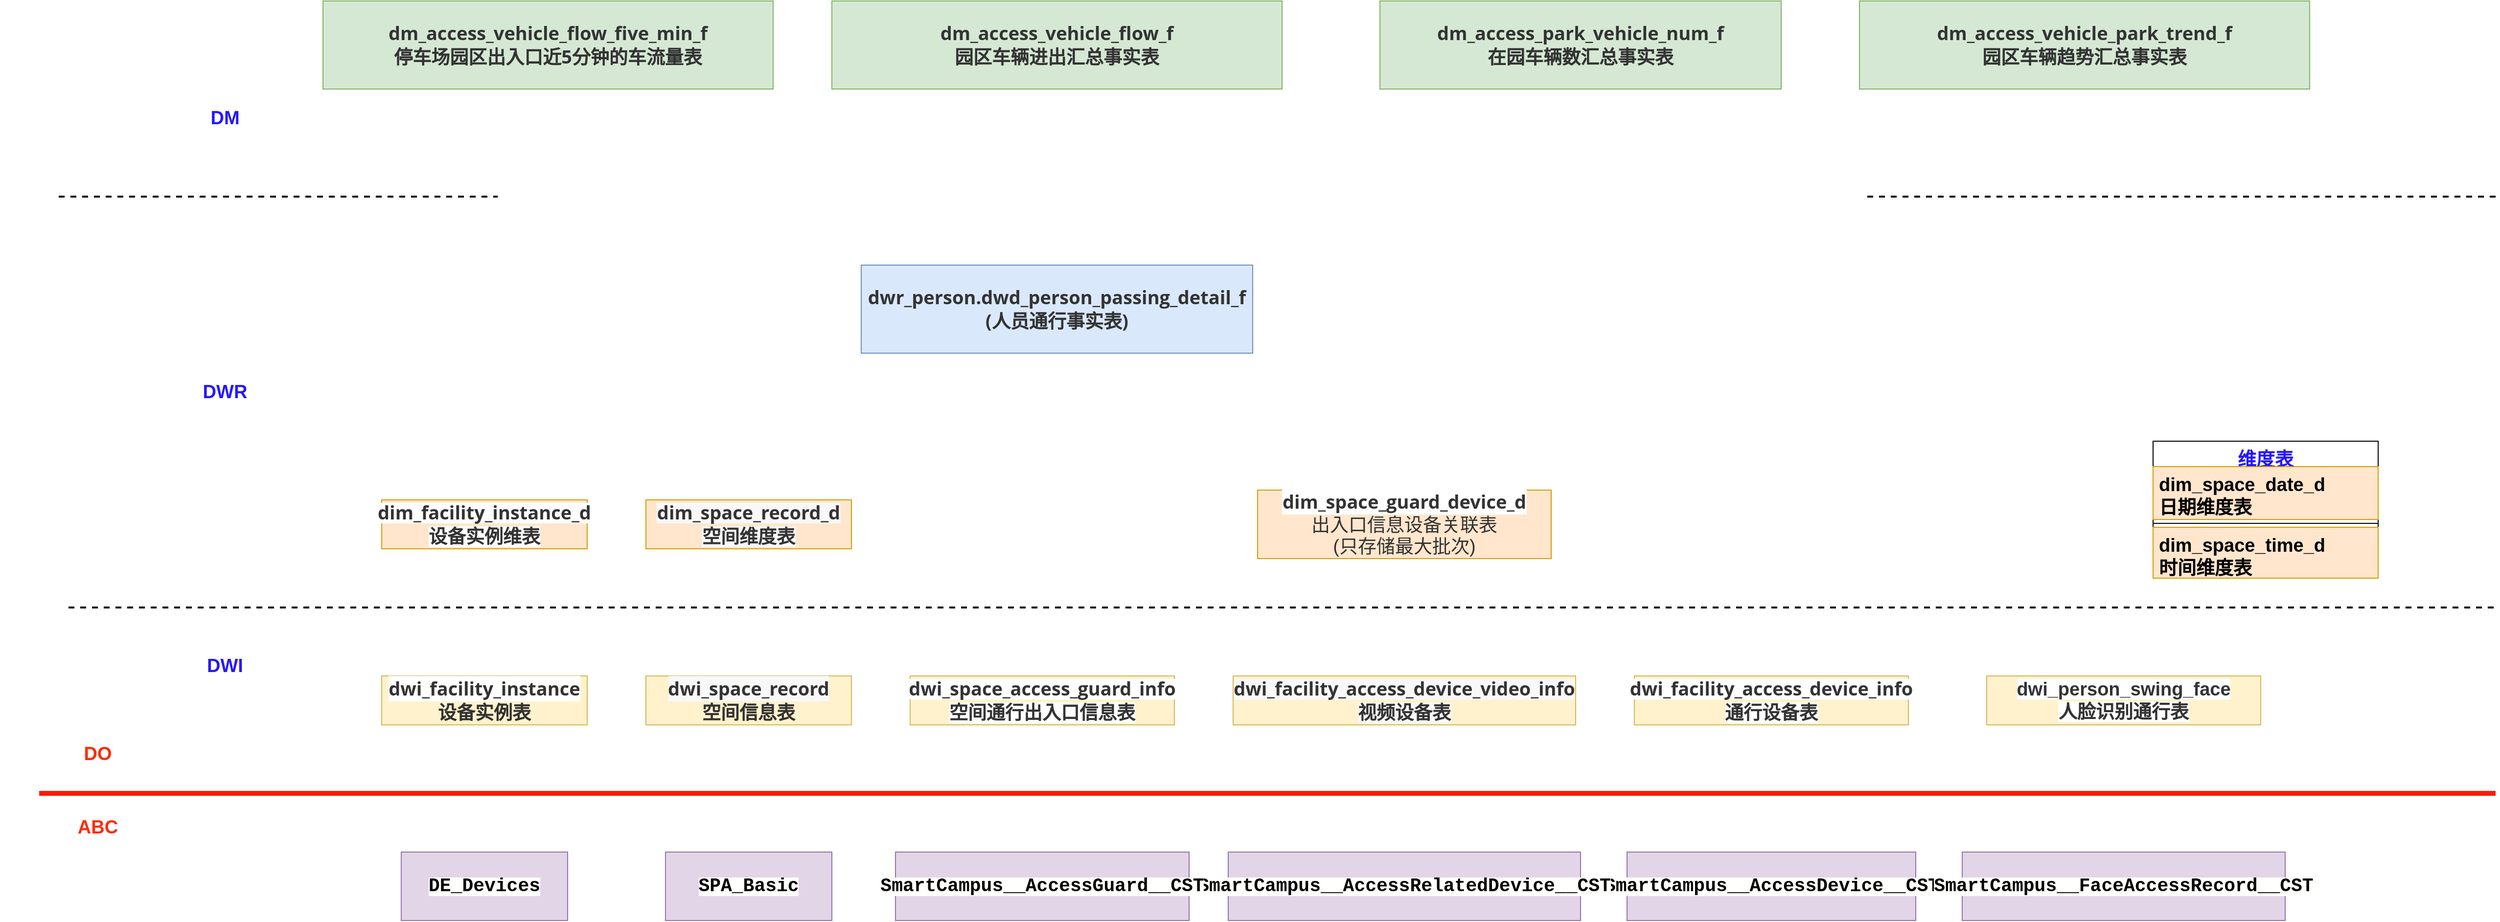 <mxfile version="14.3.2" type="github">
  <diagram id="R2lEEEUBdFMjLlhIrx00" name="Page-1">
    <mxGraphModel dx="3539" dy="1270" grid="1" gridSize="10" guides="1" tooltips="1" connect="1" arrows="1" fold="1" page="1" pageScale="1" pageWidth="1169" pageHeight="827" math="0" shadow="0" extFonts="Permanent Marker^https://fonts.googleapis.com/css?family=Permanent+Marker">
      <root>
        <mxCell id="0" />
        <mxCell id="1" parent="0" />
        <mxCell id="IkM9e0mJhmBElgOefRj0-1" value="" style="endArrow=none;html=1;fontSize=19;strokeColor=#FF1808;strokeWidth=5;" edge="1" parent="1">
          <mxGeometry width="50" height="50" relative="1" as="geometry">
            <mxPoint x="-30" y="850" as="sourcePoint" />
            <mxPoint x="2480" y="850" as="targetPoint" />
          </mxGeometry>
        </mxCell>
        <mxCell id="IkM9e0mJhmBElgOefRj0-3" value="&lt;span style=&quot;color: rgb(51, 51, 51); font-family: &amp;quot;open sans&amp;quot;, &amp;quot;clear sans&amp;quot;, &amp;quot;helvetica neue&amp;quot;, helvetica, arial, sans-serif; font-size: 19px; text-align: left; background-color: rgb(255, 255, 255);&quot;&gt;&lt;span style=&quot;font-size: 19px;&quot;&gt;dwi_facility_instance&lt;br style=&quot;font-size: 19px;&quot;&gt;&lt;/span&gt;&lt;/span&gt;&lt;span style=&quot;color: rgb(50, 50, 50); font-size: 19px; background-color: rgba(255, 255, 255, 0.01);&quot;&gt;设备实例表&lt;/span&gt;&lt;span style=&quot;color: rgb(51, 51, 51); font-family: &amp;quot;open sans&amp;quot;, &amp;quot;clear sans&amp;quot;, &amp;quot;helvetica neue&amp;quot;, helvetica, arial, sans-serif; font-size: 19px; text-align: left; background-color: rgb(255, 255, 255);&quot;&gt;&lt;span style=&quot;font-size: 19px;&quot;&gt;&lt;br style=&quot;font-size: 19px;&quot;&gt;&lt;/span&gt;&lt;/span&gt;" style="rounded=0;whiteSpace=wrap;html=1;fontStyle=1;fontSize=19;fillColor=#fff2cc;strokeColor=#d6b656;" vertex="1" parent="1">
          <mxGeometry x="320" y="730" width="210" height="50" as="geometry" />
        </mxCell>
        <mxCell id="IkM9e0mJhmBElgOefRj0-5" value="&lt;span style=&quot;color: rgb(51, 51, 51); font-family: &amp;quot;open sans&amp;quot;, &amp;quot;clear sans&amp;quot;, &amp;quot;helvetica neue&amp;quot;, helvetica, arial, sans-serif; font-size: 19px; text-align: left; background-color: rgb(248, 248, 248);&quot;&gt;&lt;span style=&quot;font-size: 19px;&quot;&gt;dwi_space_record&lt;br style=&quot;font-size: 19px;&quot;&gt;&lt;/span&gt;&lt;/span&gt;&lt;span style=&quot;color: rgb(50, 50, 50); font-size: 19px; background-color: rgba(255, 255, 255, 0.01);&quot;&gt;空间信息表&lt;/span&gt;&lt;span style=&quot;color: rgb(51, 51, 51); font-family: &amp;quot;open sans&amp;quot;, &amp;quot;clear sans&amp;quot;, &amp;quot;helvetica neue&amp;quot;, helvetica, arial, sans-serif; font-size: 19px; text-align: left; background-color: rgb(248, 248, 248);&quot;&gt;&lt;span style=&quot;font-size: 19px;&quot;&gt;&lt;br style=&quot;font-size: 19px;&quot;&gt;&lt;/span&gt;&lt;/span&gt;" style="rounded=0;whiteSpace=wrap;html=1;fontStyle=1;fontSize=19;fillColor=#fff2cc;strokeColor=#d6b656;" vertex="1" parent="1">
          <mxGeometry x="590" y="730" width="210" height="50" as="geometry" />
        </mxCell>
        <mxCell id="IkM9e0mJhmBElgOefRj0-7" value="&lt;span style=&quot;text-align: left; background-color: rgb(248, 248, 248); font-size: 19px;&quot;&gt;&lt;b style=&quot;color: rgb(51, 51, 51); font-family: &amp;quot;open sans&amp;quot;, &amp;quot;clear sans&amp;quot;, &amp;quot;helvetica neue&amp;quot;, helvetica, arial, sans-serif; font-size: 19px;&quot;&gt;dwi_facility_access_device_video_info&lt;/b&gt;&lt;br style=&quot;font-size: 19px;&quot;&gt;&lt;font color=&quot;#333333&quot; face=&quot;open sans, clear sans, helvetica neue, helvetica, arial, sans-serif&quot; style=&quot;font-size: 19px;&quot;&gt;&lt;b style=&quot;font-size: 19px;&quot;&gt;视频设备表&lt;/b&gt;&lt;/font&gt;&lt;br style=&quot;font-size: 19px;&quot;&gt;&lt;/span&gt;" style="rounded=0;whiteSpace=wrap;html=1;fontSize=19;fillColor=#fff2cc;strokeColor=#d6b656;" vertex="1" parent="1">
          <mxGeometry x="1190" y="730" width="350" height="50" as="geometry" />
        </mxCell>
        <mxCell id="IkM9e0mJhmBElgOefRj0-9" value="&lt;span style=&quot;text-align: left; background-color: rgb(255, 255, 255); font-size: 19px;&quot;&gt;&lt;span style=&quot;color: rgb(51, 51, 51); font-family: &amp;quot;open sans&amp;quot;, &amp;quot;clear sans&amp;quot;, &amp;quot;helvetica neue&amp;quot;, helvetica, arial, sans-serif; font-size: 19px;&quot;&gt;dwi_space_access_guard_info&lt;/span&gt;&lt;br style=&quot;font-size: 19px;&quot;&gt;&lt;font color=&quot;#333333&quot; face=&quot;open sans, clear sans, helvetica neue, helvetica, arial, sans-serif&quot; style=&quot;font-size: 19px;&quot;&gt;&lt;span style=&quot;font-size: 19px;&quot;&gt;&lt;span style=&quot;font-size: 19px;&quot;&gt;空间通行出入口信息表&lt;/span&gt;&lt;/span&gt;&lt;/font&gt;&lt;br style=&quot;font-size: 19px;&quot;&gt;&lt;/span&gt;" style="rounded=0;whiteSpace=wrap;html=1;fontStyle=1;fontSize=19;fillColor=#fff2cc;strokeColor=#d6b656;" vertex="1" parent="1">
          <mxGeometry x="860" y="730" width="270" height="50" as="geometry" />
        </mxCell>
        <mxCell id="IkM9e0mJhmBElgOefRj0-11" value="&lt;span style=&quot;text-align: left; background-color: rgb(255, 255, 255); font-size: 19px;&quot;&gt;&lt;b style=&quot;color: rgb(51, 51, 51); font-family: &amp;quot;open sans&amp;quot;, &amp;quot;clear sans&amp;quot;, &amp;quot;helvetica neue&amp;quot;, helvetica, arial, sans-serif; font-size: 19px;&quot;&gt;dwi_facility_access_device_info&lt;/b&gt;&lt;br style=&quot;font-size: 19px;&quot;&gt;&lt;font color=&quot;#333333&quot; face=&quot;open sans, clear sans, helvetica neue, helvetica, arial, sans-serif&quot; style=&quot;font-size: 19px;&quot;&gt;&lt;b style=&quot;font-size: 19px;&quot;&gt;通行设备表&lt;/b&gt;&lt;/font&gt;&lt;br style=&quot;font-size: 19px;&quot;&gt;&lt;/span&gt;" style="rounded=0;whiteSpace=wrap;html=1;fontSize=19;fillColor=#fff2cc;strokeColor=#d6b656;" vertex="1" parent="1">
          <mxGeometry x="1600" y="730" width="280" height="50" as="geometry" />
        </mxCell>
        <mxCell id="IkM9e0mJhmBElgOefRj0-13" value="&lt;div style=&quot;background-color: rgb(255, 255, 254); font-family: consolas, &amp;quot;courier new&amp;quot;, monospace; line-height: 19px; font-size: 19px;&quot;&gt;&lt;b style=&quot;font-size: 19px;&quot;&gt;&lt;font style=&quot;font-size: 19px;&quot;&gt;DE_Devices&lt;/font&gt;&lt;/b&gt;&lt;/div&gt;" style="rounded=0;whiteSpace=wrap;html=1;fontSize=19;fillColor=#e1d5e7;strokeColor=#9673a6;" vertex="1" parent="1">
          <mxGeometry x="340" y="910" width="170" height="70" as="geometry" />
        </mxCell>
        <mxCell id="IkM9e0mJhmBElgOefRj0-15" value="&lt;div style=&quot;background-color: rgb(255, 255, 254); font-family: consolas, &amp;quot;courier new&amp;quot;, monospace; line-height: 19px; font-size: 19px;&quot;&gt;&lt;b style=&quot;font-size: 19px;&quot;&gt;&lt;font style=&quot;font-size: 19px;&quot;&gt;SPA_Basic&lt;/font&gt;&lt;/b&gt;&lt;/div&gt;" style="rounded=0;whiteSpace=wrap;html=1;fontSize=19;fillColor=#e1d5e7;strokeColor=#9673a6;" vertex="1" parent="1">
          <mxGeometry x="610" y="910" width="170" height="70" as="geometry" />
        </mxCell>
        <mxCell id="IkM9e0mJhmBElgOefRj0-17" value="&lt;div style=&quot;background-color: rgb(255, 255, 254); font-family: consolas, &amp;quot;courier new&amp;quot;, monospace; line-height: 19px; font-size: 19px;&quot;&gt;&lt;font style=&quot;font-size: 19px;&quot;&gt;&lt;b style=&quot;font-size: 19px;&quot;&gt;SmartCampus__AccessDevice__CST&lt;/b&gt;&lt;/font&gt;&lt;/div&gt;" style="rounded=0;whiteSpace=wrap;html=1;fontSize=19;fillColor=#e1d5e7;strokeColor=#9673a6;" vertex="1" parent="1">
          <mxGeometry x="1592.5" y="910" width="295" height="70" as="geometry" />
        </mxCell>
        <mxCell id="IkM9e0mJhmBElgOefRj0-19" value="&lt;div style=&quot;background-color: rgb(255, 255, 254); font-family: consolas, &amp;quot;courier new&amp;quot;, monospace; line-height: 19px; font-size: 19px;&quot;&gt;&lt;div style=&quot;font-family: consolas, &amp;quot;courier new&amp;quot;, monospace; line-height: 19px; font-size: 19px;&quot;&gt;&lt;font style=&quot;font-size: 19px;&quot;&gt;&lt;b style=&quot;font-size: 19px;&quot;&gt;SmartCampus__FaceAccessRecord__CST&lt;/b&gt;&lt;/font&gt;&lt;/div&gt;&lt;/div&gt;" style="rounded=0;whiteSpace=wrap;html=1;fontSize=19;fillColor=#e1d5e7;strokeColor=#9673a6;" vertex="1" parent="1">
          <mxGeometry x="1935" y="910" width="330" height="70" as="geometry" />
        </mxCell>
        <mxCell id="IkM9e0mJhmBElgOefRj0-21" value="&lt;span style=&quot;text-align: left; background-color: rgb(255, 255, 255); font-size: 19px;&quot;&gt;&lt;font style=&quot;font-size: 19px;&quot;&gt;&lt;b style=&quot;color: rgb(51, 51, 51); font-size: 19px;&quot;&gt;dwi_person_swing_face&lt;/b&gt;&lt;br style=&quot;font-size: 19px;&quot;&gt;&lt;font color=&quot;#333333&quot; style=&quot;font-size: 19px;&quot;&gt;&lt;b style=&quot;font-size: 19px;&quot;&gt;人脸识别通行表&lt;/b&gt;&lt;/font&gt;&lt;br style=&quot;font-size: 19px;&quot;&gt;&lt;/font&gt;&lt;/span&gt;" style="rounded=0;whiteSpace=wrap;html=1;fontSize=19;fillColor=#fff2cc;strokeColor=#d6b656;" vertex="1" parent="1">
          <mxGeometry x="1960" y="730" width="280" height="50" as="geometry" />
        </mxCell>
        <mxCell id="IkM9e0mJhmBElgOefRj0-23" value="&lt;div style=&quot;background-color: rgb(255, 255, 254); font-family: consolas, &amp;quot;courier new&amp;quot;, monospace; line-height: 19px; font-size: 19px;&quot;&gt;&lt;font style=&quot;font-size: 19px;&quot;&gt;&lt;b style=&quot;font-size: 19px;&quot;&gt;SmartCampus__AccessRelatedDevice__CST&lt;/b&gt;&lt;/font&gt;&lt;/div&gt;" style="rounded=0;whiteSpace=wrap;html=1;fontSize=19;fillColor=#e1d5e7;strokeColor=#9673a6;" vertex="1" parent="1">
          <mxGeometry x="1185" y="910" width="360" height="70" as="geometry" />
        </mxCell>
        <mxCell id="IkM9e0mJhmBElgOefRj0-25" value="&lt;div style=&quot;background-color: rgb(255, 255, 254); font-family: consolas, &amp;quot;courier new&amp;quot;, monospace; line-height: 19px; font-size: 19px;&quot;&gt;&lt;b style=&quot;font-size: 19px;&quot;&gt;&lt;font style=&quot;font-size: 19px;&quot;&gt;SmartCampus__AccessGuard__CST&lt;/font&gt;&lt;/b&gt;&lt;/div&gt;" style="rounded=0;whiteSpace=wrap;html=1;fontSize=19;fillColor=#e1d5e7;strokeColor=#9673a6;" vertex="1" parent="1">
          <mxGeometry x="845" y="910" width="300" height="70" as="geometry" />
        </mxCell>
        <mxCell id="IkM9e0mJhmBElgOefRj0-26" value="&lt;font style=&quot;font-size: 19px;&quot;&gt;&lt;b style=&quot;font-size: 19px;&quot;&gt;DO&lt;/b&gt;&lt;/font&gt;" style="text;html=1;strokeColor=none;fillColor=none;align=center;verticalAlign=middle;whiteSpace=wrap;rounded=0;fontSize=19;fontColor=#FF2A00;" vertex="1" parent="1">
          <mxGeometry x="-70" y="760" width="200" height="100" as="geometry" />
        </mxCell>
        <mxCell id="IkM9e0mJhmBElgOefRj0-29" value="&lt;span style=&quot;text-align: left; background-color: rgb(255, 255, 255); font-size: 19px;&quot;&gt;&lt;b style=&quot;color: rgb(51, 51, 51); font-family: &amp;quot;open sans&amp;quot;, &amp;quot;clear sans&amp;quot;, &amp;quot;helvetica neue&amp;quot;, helvetica, arial, sans-serif; font-size: 19px;&quot;&gt;dim_facility_instance_d&lt;/b&gt;&lt;br style=&quot;font-size: 19px;&quot;&gt;&lt;font color=&quot;#333333&quot; face=&quot;open sans, clear sans, helvetica neue, helvetica, arial, sans-serif&quot; style=&quot;font-size: 19px;&quot;&gt;&lt;b style=&quot;font-size: 19px;&quot;&gt;设备实例维表&lt;/b&gt;&lt;/font&gt;&lt;br style=&quot;font-size: 19px;&quot;&gt;&lt;/span&gt;" style="rounded=0;whiteSpace=wrap;html=1;fontSize=19;fillColor=#ffe6cc;strokeColor=#d79b00;" vertex="1" parent="1">
          <mxGeometry x="320" y="550" width="210" height="50" as="geometry" />
        </mxCell>
        <mxCell id="IkM9e0mJhmBElgOefRj0-30" value="" style="endArrow=none;dashed=1;html=1;strokeWidth=2;fontSize=19;" edge="1" parent="1">
          <mxGeometry width="50" height="50" relative="1" as="geometry">
            <mxPoint y="660" as="sourcePoint" />
            <mxPoint x="2480" y="660" as="targetPoint" />
          </mxGeometry>
        </mxCell>
        <mxCell id="IkM9e0mJhmBElgOefRj0-32" value="&lt;span style=&quot;text-align: left; background-color: rgb(248, 248, 248); font-size: 19px;&quot;&gt;&lt;b style=&quot;color: rgb(51, 51, 51); font-family: &amp;quot;open sans&amp;quot;, &amp;quot;clear sans&amp;quot;, &amp;quot;helvetica neue&amp;quot;, helvetica, arial, sans-serif; font-size: 19px;&quot;&gt;dim_space_record_d&lt;/b&gt;&lt;br style=&quot;font-size: 19px;&quot;&gt;&lt;font color=&quot;#333333&quot; face=&quot;open sans, clear sans, helvetica neue, helvetica, arial, sans-serif&quot; style=&quot;font-size: 19px;&quot;&gt;&lt;b style=&quot;font-size: 19px;&quot;&gt;空间维度表&lt;/b&gt;&lt;/font&gt;&lt;br style=&quot;font-size: 19px;&quot;&gt;&lt;/span&gt;" style="rounded=0;whiteSpace=wrap;html=1;fontSize=19;fillColor=#ffe6cc;strokeColor=#d79b00;" vertex="1" parent="1">
          <mxGeometry x="590" y="550" width="210" height="50" as="geometry" />
        </mxCell>
        <mxCell id="IkM9e0mJhmBElgOefRj0-35" value="&lt;span style=&quot;color: rgb(51, 51, 51); font-family: &amp;quot;open sans&amp;quot;, &amp;quot;clear sans&amp;quot;, &amp;quot;helvetica neue&amp;quot;, helvetica, arial, sans-serif; font-size: 19px; text-align: left; background-color: rgb(255, 255, 255);&quot;&gt;&lt;b style=&quot;font-size: 19px;&quot;&gt;dim_space_guard_device_d&lt;br style=&quot;font-size: 19px;&quot;&gt;&lt;/b&gt;&lt;/span&gt;&lt;div style=&quot;resize: none; outline: 0px; font-size: 19px; color: rgb(50, 50, 50);&quot;&gt;出入口信息设备关联表&lt;/div&gt;&lt;div style=&quot;resize: none; outline: 0px; font-size: 19px; color: rgb(50, 50, 50);&quot;&gt;(只存储最大批次)&lt;/div&gt;" style="rounded=0;whiteSpace=wrap;html=1;fontSize=19;fillColor=#ffe6cc;strokeColor=#d79b00;" vertex="1" parent="1">
          <mxGeometry x="1215" y="540" width="300" height="70" as="geometry" />
        </mxCell>
        <mxCell id="IkM9e0mJhmBElgOefRj0-36" value="&lt;font style=&quot;font-size: 19px;&quot;&gt;&lt;b style=&quot;font-size: 19px;&quot;&gt;ABC&lt;/b&gt;&lt;/font&gt;" style="text;html=1;strokeColor=none;fillColor=none;align=center;verticalAlign=middle;whiteSpace=wrap;rounded=0;fontSize=19;fontColor=#FF2B0A;" vertex="1" parent="1">
          <mxGeometry x="-70" y="835" width="200" height="100" as="geometry" />
        </mxCell>
        <mxCell id="IkM9e0mJhmBElgOefRj0-37" value="" style="endArrow=none;dashed=1;html=1;strokeWidth=2;fontSize=19;" edge="1" parent="1">
          <mxGeometry width="50" height="50" relative="1" as="geometry">
            <mxPoint x="-10" y="240" as="sourcePoint" />
            <mxPoint x="2480" y="240" as="targetPoint" />
          </mxGeometry>
        </mxCell>
        <mxCell id="IkM9e0mJhmBElgOefRj0-40" value="&lt;div style=&quot;font-size: 19px;&quot;&gt;&lt;font color=&quot;#333333&quot; face=&quot;open sans, clear sans, helvetica neue, helvetica, arial, sans-serif&quot; style=&quot;font-size: 19px;&quot;&gt;&lt;b style=&quot;font-size: 19px;&quot;&gt;dwr_person.dwd_person_passing_detail_f&lt;/b&gt;&lt;/font&gt;&lt;/div&gt;&lt;div style=&quot;font-size: 19px;&quot;&gt;&lt;font color=&quot;#333333&quot; face=&quot;open sans, clear sans, helvetica neue, helvetica, arial, sans-serif&quot; style=&quot;font-size: 19px;&quot;&gt;&lt;b style=&quot;font-size: 19px;&quot;&gt;(人员通行事实表)&lt;/b&gt;&lt;/font&gt;&lt;/div&gt;" style="rounded=0;whiteSpace=wrap;html=1;fontSize=19;align=center;fillColor=#dae8fc;strokeColor=#6c8ebf;" vertex="1" parent="1">
          <mxGeometry x="810" y="310" width="400" height="90" as="geometry" />
        </mxCell>
        <mxCell id="IkM9e0mJhmBElgOefRj0-41" value="&lt;font style=&quot;font-size: 19px;&quot;&gt;&lt;b style=&quot;font-size: 19px;&quot;&gt;DWI&lt;/b&gt;&lt;/font&gt;" style="text;html=1;strokeColor=none;fillColor=none;align=center;verticalAlign=middle;whiteSpace=wrap;rounded=0;fontSize=19;fontColor=#2617FF;" vertex="1" parent="1">
          <mxGeometry x="60" y="670" width="200" height="100" as="geometry" />
        </mxCell>
        <mxCell id="IkM9e0mJhmBElgOefRj0-42" value="&lt;font style=&quot;font-size: 19px;&quot;&gt;&lt;b style=&quot;font-size: 19px;&quot;&gt;DM&lt;/b&gt;&lt;/font&gt;" style="text;html=1;strokeColor=none;fillColor=none;align=center;verticalAlign=middle;whiteSpace=wrap;rounded=0;fontSize=19;fontColor=#2617FF;" vertex="1" parent="1">
          <mxGeometry x="60" y="110" width="200" height="100" as="geometry" />
        </mxCell>
        <mxCell id="IkM9e0mJhmBElgOefRj0-43" value="&lt;font style=&quot;font-size: 19px;&quot;&gt;&lt;b style=&quot;font-size: 19px;&quot;&gt;DWR&lt;/b&gt;&lt;/font&gt;" style="text;html=1;strokeColor=none;fillColor=none;align=center;verticalAlign=middle;whiteSpace=wrap;rounded=0;fontSize=19;fontColor=#2617FF;" vertex="1" parent="1">
          <mxGeometry x="60" y="390" width="200" height="100" as="geometry" />
        </mxCell>
        <mxCell id="IkM9e0mJhmBElgOefRj0-44" value="&lt;div style=&quot;font-size: 19px&quot;&gt;&lt;/div&gt;&lt;font color=&quot;#333333&quot; face=&quot;open sans, clear sans, helvetica neue, helvetica, arial, sans-serif&quot;&gt;&lt;b&gt;dm_access_park_vehicle_num_f&lt;/b&gt;&lt;/font&gt;&lt;div&gt;&lt;font color=&quot;#333333&quot; face=&quot;open sans, clear sans, helvetica neue, helvetica, arial, sans-serif&quot;&gt;&lt;b&gt;在园车辆数汇总事实表&lt;/b&gt;&lt;/font&gt;&lt;br style=&quot;font-size: 19px&quot;&gt;&lt;/div&gt;" style="rounded=0;whiteSpace=wrap;html=1;fontSize=19;align=center;fillColor=#d5e8d4;strokeColor=#82b366;" vertex="1" parent="1">
          <mxGeometry x="1340" y="40" width="410" height="90" as="geometry" />
        </mxCell>
        <mxCell id="IkM9e0mJhmBElgOefRj0-45" value="&lt;font color=&quot;#333333&quot; face=&quot;open sans, clear sans, helvetica neue, helvetica, arial, sans-serif&quot;&gt;&lt;b&gt;dm_access_vehicle_flow_f&lt;/b&gt;&lt;/font&gt;&lt;div&gt;&lt;font color=&quot;#333333&quot; face=&quot;open sans, clear sans, helvetica neue, helvetica, arial, sans-serif&quot;&gt;&lt;b&gt;园区车辆进出汇总事实表&lt;/b&gt;&lt;/font&gt;&lt;br&gt;&lt;/div&gt;" style="rounded=0;whiteSpace=wrap;html=1;fontSize=19;align=center;fillColor=#d5e8d4;strokeColor=#82b366;" vertex="1" parent="1">
          <mxGeometry x="780" y="40" width="460" height="90" as="geometry" />
        </mxCell>
        <mxCell id="IkM9e0mJhmBElgOefRj0-47" value="维度表" style="swimlane;fontStyle=1;align=center;verticalAlign=top;childLayout=stackLayout;horizontal=1;startSize=26;horizontalStack=0;resizeParent=1;resizeParentMax=0;resizeLast=0;collapsible=1;marginBottom=0;fontSize=19;fontColor=#2617FF;" vertex="1" parent="1">
          <mxGeometry x="2130" y="490" width="230" height="140" as="geometry" />
        </mxCell>
        <mxCell id="IkM9e0mJhmBElgOefRj0-48" value="dim_space_date_d&#xa;日期维度表" style="text;strokeColor=#d79b00;fillColor=#ffe6cc;align=left;verticalAlign=top;spacingLeft=4;spacingRight=4;overflow=hidden;rotatable=0;points=[[0,0.5],[1,0.5]];portConstraint=eastwest;fontSize=19;fontStyle=1" vertex="1" parent="IkM9e0mJhmBElgOefRj0-47">
          <mxGeometry y="26" width="230" height="54" as="geometry" />
        </mxCell>
        <mxCell id="IkM9e0mJhmBElgOefRj0-49" value="" style="line;strokeWidth=1;fillColor=none;align=left;verticalAlign=middle;spacingTop=-1;spacingLeft=3;spacingRight=3;rotatable=0;labelPosition=right;points=[];portConstraint=eastwest;fontSize=19;" vertex="1" parent="IkM9e0mJhmBElgOefRj0-47">
          <mxGeometry y="80" width="230" height="8" as="geometry" />
        </mxCell>
        <mxCell id="IkM9e0mJhmBElgOefRj0-50" value="dim_space_time_d&#xa;时间维度表" style="text;strokeColor=#d79b00;fillColor=#ffe6cc;align=left;verticalAlign=top;spacingLeft=4;spacingRight=4;overflow=hidden;rotatable=0;points=[[0,0.5],[1,0.5]];portConstraint=eastwest;fontSize=19;fontStyle=1" vertex="1" parent="IkM9e0mJhmBElgOefRj0-47">
          <mxGeometry y="88" width="230" height="52" as="geometry" />
        </mxCell>
        <mxCell id="IkM9e0mJhmBElgOefRj0-51" value="&lt;font color=&quot;#333333&quot; face=&quot;open sans, clear sans, helvetica neue, helvetica, arial, sans-serif&quot;&gt;&lt;b&gt;dm_access_vehicle_park_trend_f&lt;/b&gt;&lt;/font&gt;&lt;br&gt;&lt;div&gt;&lt;font color=&quot;#333333&quot; face=&quot;open sans, clear sans, helvetica neue, helvetica, arial, sans-serif&quot;&gt;&lt;b&gt;园区车辆趋势汇总事实表&lt;/b&gt;&lt;/font&gt;&lt;br&gt;&lt;/div&gt;" style="rounded=0;whiteSpace=wrap;html=1;fontSize=19;align=center;fillColor=#d5e8d4;strokeColor=#82b366;" vertex="1" parent="1">
          <mxGeometry x="1830" y="40" width="460" height="90" as="geometry" />
        </mxCell>
        <mxCell id="IkM9e0mJhmBElgOefRj0-52" value="&lt;font color=&quot;#333333&quot; face=&quot;open sans, clear sans, helvetica neue, helvetica, arial, sans-serif&quot;&gt;&lt;b&gt;dm_access_vehicle_flow_five_min_f&lt;/b&gt;&lt;/font&gt;&lt;br&gt;&lt;div&gt;&lt;font color=&quot;#333333&quot; face=&quot;open sans, clear sans, helvetica neue, helvetica, arial, sans-serif&quot;&gt;&lt;b&gt;停车场园区出入口近5分钟的车流量表&lt;/b&gt;&lt;/font&gt;&lt;br&gt;&lt;/div&gt;" style="rounded=0;whiteSpace=wrap;html=1;fontSize=19;align=center;fillColor=#d5e8d4;strokeColor=#82b366;" vertex="1" parent="1">
          <mxGeometry x="260" y="40" width="460" height="90" as="geometry" />
        </mxCell>
      </root>
    </mxGraphModel>
  </diagram>
</mxfile>
